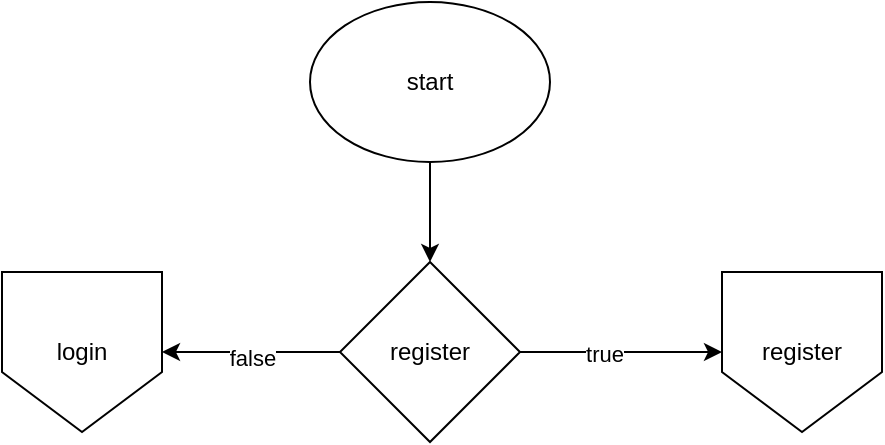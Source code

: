 <mxfile version="24.7.14" pages="4">
  <diagram name="Home" id="14ouls304oqn8meXeB7S">
    <mxGraphModel dx="946" dy="566" grid="1" gridSize="10" guides="1" tooltips="1" connect="1" arrows="1" fold="1" page="1" pageScale="1" pageWidth="827" pageHeight="1169" math="0" shadow="0">
      <root>
        <mxCell id="0" />
        <mxCell id="1" parent="0" />
        <mxCell id="mM7N1gJTT3vT-ZBSGrRl-6" value="" style="edgeStyle=orthogonalEdgeStyle;rounded=0;orthogonalLoop=1;jettySize=auto;html=1;" parent="1" source="mM7N1gJTT3vT-ZBSGrRl-1" target="mM7N1gJTT3vT-ZBSGrRl-4" edge="1">
          <mxGeometry relative="1" as="geometry" />
        </mxCell>
        <mxCell id="mM7N1gJTT3vT-ZBSGrRl-1" value="start" style="ellipse;whiteSpace=wrap;html=1;" parent="1" vertex="1">
          <mxGeometry x="354" y="30" width="120" height="80" as="geometry" />
        </mxCell>
        <mxCell id="mM7N1gJTT3vT-ZBSGrRl-13" value="" style="edgeStyle=orthogonalEdgeStyle;rounded=0;orthogonalLoop=1;jettySize=auto;html=1;" parent="1" source="mM7N1gJTT3vT-ZBSGrRl-4" target="mM7N1gJTT3vT-ZBSGrRl-7" edge="1">
          <mxGeometry relative="1" as="geometry" />
        </mxCell>
        <mxCell id="hh8kq7U29cbinEG50e-f-1" value="false" style="edgeLabel;html=1;align=center;verticalAlign=middle;resizable=0;points=[];" vertex="1" connectable="0" parent="mM7N1gJTT3vT-ZBSGrRl-13">
          <mxGeometry x="0.004" y="3" relative="1" as="geometry">
            <mxPoint as="offset" />
          </mxGeometry>
        </mxCell>
        <mxCell id="mM7N1gJTT3vT-ZBSGrRl-14" value="" style="edgeStyle=orthogonalEdgeStyle;rounded=0;orthogonalLoop=1;jettySize=auto;html=1;" parent="1" source="mM7N1gJTT3vT-ZBSGrRl-4" target="mM7N1gJTT3vT-ZBSGrRl-8" edge="1">
          <mxGeometry relative="1" as="geometry" />
        </mxCell>
        <mxCell id="hh8kq7U29cbinEG50e-f-2" value="true" style="edgeLabel;html=1;align=center;verticalAlign=middle;resizable=0;points=[];" vertex="1" connectable="0" parent="mM7N1gJTT3vT-ZBSGrRl-14">
          <mxGeometry x="-0.17" y="-1" relative="1" as="geometry">
            <mxPoint as="offset" />
          </mxGeometry>
        </mxCell>
        <mxCell id="mM7N1gJTT3vT-ZBSGrRl-4" value="register" style="rhombus;whiteSpace=wrap;html=1;" parent="1" vertex="1">
          <mxGeometry x="369" y="160" width="90" height="90" as="geometry" />
        </mxCell>
        <mxCell id="mM7N1gJTT3vT-ZBSGrRl-7" value="login" style="shape=offPageConnector;whiteSpace=wrap;html=1;" parent="1" vertex="1">
          <mxGeometry x="200" y="165" width="80" height="80" as="geometry" />
        </mxCell>
        <mxCell id="mM7N1gJTT3vT-ZBSGrRl-8" value="register" style="shape=offPageConnector;whiteSpace=wrap;html=1;" parent="1" vertex="1">
          <mxGeometry x="560" y="165" width="80" height="80" as="geometry" />
        </mxCell>
      </root>
    </mxGraphModel>
  </diagram>
  <diagram id="oDFjtYayFT5eq8xOY4nx" name="register">
    <mxGraphModel dx="1372" dy="820" grid="1" gridSize="10" guides="1" tooltips="1" connect="1" arrows="1" fold="1" page="1" pageScale="1" pageWidth="827" pageHeight="1169" math="0" shadow="0">
      <root>
        <mxCell id="0" />
        <mxCell id="1" parent="0" />
        <mxCell id="TjQZvMsEXXk0zm0HdSpj-4" value="" style="edgeStyle=orthogonalEdgeStyle;rounded=0;orthogonalLoop=1;jettySize=auto;html=1;" parent="1" source="TjQZvMsEXXk0zm0HdSpj-1" target="TjQZvMsEXXk0zm0HdSpj-2" edge="1">
          <mxGeometry relative="1" as="geometry" />
        </mxCell>
        <mxCell id="TjQZvMsEXXk0zm0HdSpj-1" value="home" style="shape=offPageConnector;whiteSpace=wrap;html=1;" parent="1" vertex="1">
          <mxGeometry x="374" y="40" width="80" height="80" as="geometry" />
        </mxCell>
        <mxCell id="TjQZvMsEXXk0zm0HdSpj-9" value="" style="edgeStyle=orthogonalEdgeStyle;rounded=0;orthogonalLoop=1;jettySize=auto;html=1;" parent="1" source="TjQZvMsEXXk0zm0HdSpj-2" target="TjQZvMsEXXk0zm0HdSpj-7" edge="1">
          <mxGeometry relative="1" as="geometry" />
        </mxCell>
        <mxCell id="TjQZvMsEXXk0zm0HdSpj-2" value="get data&lt;div&gt;username, email,&lt;/div&gt;&lt;div&gt;&lt;span style=&quot;background-color: initial;&quot;&gt;password, re-password&lt;/span&gt;&lt;/div&gt;" style="shape=parallelogram;perimeter=parallelogramPerimeter;whiteSpace=wrap;html=1;fixedSize=1;" parent="1" vertex="1">
          <mxGeometry x="328" y="160" width="171" height="60" as="geometry" />
        </mxCell>
        <mxCell id="OsTYlCVyohexOXfW73KU-2" value="" style="edgeStyle=orthogonalEdgeStyle;rounded=0;orthogonalLoop=1;jettySize=auto;html=1;" edge="1" parent="1" source="TjQZvMsEXXk0zm0HdSpj-5" target="OsTYlCVyohexOXfW73KU-1">
          <mxGeometry relative="1" as="geometry" />
        </mxCell>
        <mxCell id="TjQZvMsEXXk0zm0HdSpj-5" value="Create data&lt;div&gt;Set data in database&lt;/div&gt;" style="rounded=0;whiteSpace=wrap;html=1;" parent="1" vertex="1">
          <mxGeometry x="354" y="510" width="120" height="60" as="geometry" />
        </mxCell>
        <mxCell id="TjQZvMsEXXk0zm0HdSpj-10" value="" style="edgeStyle=orthogonalEdgeStyle;rounded=0;orthogonalLoop=1;jettySize=auto;html=1;" parent="1" source="TjQZvMsEXXk0zm0HdSpj-7" target="TjQZvMsEXXk0zm0HdSpj-8" edge="1">
          <mxGeometry relative="1" as="geometry" />
        </mxCell>
        <mxCell id="TjQZvMsEXXk0zm0HdSpj-18" value="true" style="edgeLabel;html=1;align=center;verticalAlign=middle;resizable=0;points=[];" parent="TjQZvMsEXXk0zm0HdSpj-10" vertex="1" connectable="0">
          <mxGeometry x="-0.514" y="3" relative="1" as="geometry">
            <mxPoint as="offset" />
          </mxGeometry>
        </mxCell>
        <mxCell id="TjQZvMsEXXk0zm0HdSpj-19" value="" style="edgeStyle=orthogonalEdgeStyle;rounded=0;orthogonalLoop=1;jettySize=auto;html=1;" parent="1" source="TjQZvMsEXXk0zm0HdSpj-7" target="TjQZvMsEXXk0zm0HdSpj-5" edge="1">
          <mxGeometry relative="1" as="geometry" />
        </mxCell>
        <mxCell id="TjQZvMsEXXk0zm0HdSpj-20" value="false" style="edgeLabel;html=1;align=center;verticalAlign=middle;resizable=0;points=[];" parent="TjQZvMsEXXk0zm0HdSpj-19" vertex="1" connectable="0">
          <mxGeometry x="-0.057" y="4" relative="1" as="geometry">
            <mxPoint as="offset" />
          </mxGeometry>
        </mxCell>
        <mxCell id="TjQZvMsEXXk0zm0HdSpj-7" value="if username is empty or&lt;div&gt;email is empty&amp;nbsp;&lt;span style=&quot;background-color: initial;&quot;&gt;or&lt;/span&gt;&lt;/div&gt;&lt;div&gt;&lt;span style=&quot;background-color: initial;&quot;&gt;password and re-password&lt;/span&gt;&lt;/div&gt;&lt;div&gt;&lt;span style=&quot;background-color: initial;&quot;&gt;is not matched&lt;br&gt;&lt;/span&gt;&lt;/div&gt;" style="rhombus;whiteSpace=wrap;html=1;" parent="1" vertex="1">
          <mxGeometry x="292" y="270" width="244" height="170" as="geometry" />
        </mxCell>
        <mxCell id="TjQZvMsEXXk0zm0HdSpj-17" value="" style="edgeStyle=orthogonalEdgeStyle;rounded=0;orthogonalLoop=1;jettySize=auto;html=1;" parent="1" source="TjQZvMsEXXk0zm0HdSpj-8" target="TjQZvMsEXXk0zm0HdSpj-2" edge="1">
          <mxGeometry relative="1" as="geometry" />
        </mxCell>
        <mxCell id="TjQZvMsEXXk0zm0HdSpj-8" value="alert user to check data" style="shape=display;whiteSpace=wrap;html=1;" parent="1" vertex="1">
          <mxGeometry x="100" y="157.5" width="180" height="65" as="geometry" />
        </mxCell>
        <mxCell id="OsTYlCVyohexOXfW73KU-1" value="login" style="shape=offPageConnector;whiteSpace=wrap;html=1;" vertex="1" parent="1">
          <mxGeometry x="374" y="600" width="80" height="80" as="geometry" />
        </mxCell>
      </root>
    </mxGraphModel>
  </diagram>
  <diagram id="6Ysj3Kcsd4LHna5A1Alk" name="login">
    <mxGraphModel dx="1372" dy="820" grid="1" gridSize="10" guides="1" tooltips="1" connect="1" arrows="1" fold="1" page="1" pageScale="1" pageWidth="827" pageHeight="1169" math="0" shadow="0">
      <root>
        <mxCell id="0" />
        <mxCell id="1" parent="0" />
        <mxCell id="lCOMRUSbNW63M5e8ykPP-4" value="" style="edgeStyle=orthogonalEdgeStyle;rounded=0;orthogonalLoop=1;jettySize=auto;html=1;" parent="1" source="-FCM_u_fR4y-08uGpL9j-2" target="lCOMRUSbNW63M5e8ykPP-2" edge="1">
          <mxGeometry relative="1" as="geometry" />
        </mxCell>
        <mxCell id="-FCM_u_fR4y-08uGpL9j-2" value="home" style="shape=offPageConnector;whiteSpace=wrap;html=1;" parent="1" vertex="1">
          <mxGeometry x="374" y="40" width="80" height="80" as="geometry" />
        </mxCell>
        <mxCell id="EGNvUChhHwNNpgVIsFBF-31" value="" style="edgeStyle=orthogonalEdgeStyle;rounded=0;orthogonalLoop=1;jettySize=auto;html=1;" parent="1" source="EGNvUChhHwNNpgVIsFBF-2" target="EGNvUChhHwNNpgVIsFBF-3" edge="1">
          <mxGeometry relative="1" as="geometry" />
        </mxCell>
        <mxCell id="EGNvUChhHwNNpgVIsFBF-34" value="false" style="edgeLabel;html=1;align=center;verticalAlign=middle;resizable=0;points=[];" parent="EGNvUChhHwNNpgVIsFBF-31" vertex="1" connectable="0">
          <mxGeometry x="-0.381" y="2" relative="1" as="geometry">
            <mxPoint as="offset" />
          </mxGeometry>
        </mxCell>
        <mxCell id="EGNvUChhHwNNpgVIsFBF-38" value="" style="edgeStyle=orthogonalEdgeStyle;rounded=0;orthogonalLoop=1;jettySize=auto;html=1;" parent="1" source="EGNvUChhHwNNpgVIsFBF-2" target="EGNvUChhHwNNpgVIsFBF-37" edge="1">
          <mxGeometry relative="1" as="geometry" />
        </mxCell>
        <mxCell id="EGNvUChhHwNNpgVIsFBF-39" value="true" style="edgeLabel;html=1;align=center;verticalAlign=middle;resizable=0;points=[];" parent="EGNvUChhHwNNpgVIsFBF-38" vertex="1" connectable="0">
          <mxGeometry x="0.111" y="1" relative="1" as="geometry">
            <mxPoint as="offset" />
          </mxGeometry>
        </mxCell>
        <mxCell id="EGNvUChhHwNNpgVIsFBF-2" value="&lt;br&gt;Have more&amp;nbsp;&lt;div&gt;than 5&amp;nbsp;&lt;/div&gt;&lt;div&gt;attempts&lt;br&gt;&lt;br&gt;&lt;/div&gt;" style="rhombus;whiteSpace=wrap;html=1;" parent="1" vertex="1">
          <mxGeometry x="335" y="360" width="157" height="112" as="geometry" />
        </mxCell>
        <mxCell id="EGNvUChhHwNNpgVIsFBF-32" value="" style="edgeStyle=orthogonalEdgeStyle;rounded=0;orthogonalLoop=1;jettySize=auto;html=1;" parent="1" source="EGNvUChhHwNNpgVIsFBF-3" target="EGNvUChhHwNNpgVIsFBF-4" edge="1">
          <mxGeometry relative="1" as="geometry" />
        </mxCell>
        <mxCell id="EGNvUChhHwNNpgVIsFBF-35" value="true" style="edgeLabel;html=1;align=center;verticalAlign=middle;resizable=0;points=[];" parent="EGNvUChhHwNNpgVIsFBF-32" vertex="1" connectable="0">
          <mxGeometry x="-0.145" y="-1" relative="1" as="geometry">
            <mxPoint as="offset" />
          </mxGeometry>
        </mxCell>
        <mxCell id="EGNvUChhHwNNpgVIsFBF-43" value="" style="edgeStyle=orthogonalEdgeStyle;rounded=0;orthogonalLoop=1;jettySize=auto;html=1;" parent="1" source="EGNvUChhHwNNpgVIsFBF-3" target="EGNvUChhHwNNpgVIsFBF-40" edge="1">
          <mxGeometry relative="1" as="geometry" />
        </mxCell>
        <mxCell id="1Jrs2Z_aNGUjOoK22Sqn-16" value="false" style="edgeLabel;html=1;align=center;verticalAlign=middle;resizable=0;points=[];" parent="EGNvUChhHwNNpgVIsFBF-43" vertex="1" connectable="0">
          <mxGeometry x="0.004" y="-1" relative="1" as="geometry">
            <mxPoint as="offset" />
          </mxGeometry>
        </mxCell>
        <mxCell id="EGNvUChhHwNNpgVIsFBF-3" value="&lt;div&gt;Does user id exit&lt;/div&gt;" style="rhombus;whiteSpace=wrap;html=1;" parent="1" vertex="1">
          <mxGeometry x="335" y="510" width="157" height="112" as="geometry" />
        </mxCell>
        <mxCell id="EGNvUChhHwNNpgVIsFBF-33" value="" style="edgeStyle=orthogonalEdgeStyle;rounded=0;orthogonalLoop=1;jettySize=auto;html=1;" parent="1" source="EGNvUChhHwNNpgVIsFBF-4" edge="1">
          <mxGeometry relative="1" as="geometry">
            <mxPoint x="414.0" y="850" as="targetPoint" />
          </mxGeometry>
        </mxCell>
        <mxCell id="EGNvUChhHwNNpgVIsFBF-36" value="true" style="edgeLabel;html=1;align=center;verticalAlign=middle;resizable=0;points=[];" parent="EGNvUChhHwNNpgVIsFBF-33" vertex="1" connectable="0">
          <mxGeometry x="-0.414" y="-2" relative="1" as="geometry">
            <mxPoint as="offset" />
          </mxGeometry>
        </mxCell>
        <mxCell id="EGNvUChhHwNNpgVIsFBF-44" value="" style="edgeStyle=orthogonalEdgeStyle;rounded=0;orthogonalLoop=1;jettySize=auto;html=1;" parent="1" source="EGNvUChhHwNNpgVIsFBF-4" target="EGNvUChhHwNNpgVIsFBF-41" edge="1">
          <mxGeometry relative="1" as="geometry" />
        </mxCell>
        <mxCell id="1Jrs2Z_aNGUjOoK22Sqn-17" value="false" style="edgeLabel;html=1;align=center;verticalAlign=middle;resizable=0;points=[];" parent="EGNvUChhHwNNpgVIsFBF-44" vertex="1" connectable="0">
          <mxGeometry x="0.057" y="-1" relative="1" as="geometry">
            <mxPoint as="offset" />
          </mxGeometry>
        </mxCell>
        <mxCell id="EGNvUChhHwNNpgVIsFBF-4" value="&lt;div&gt;Does password match&lt;/div&gt;&lt;div&gt;user id&lt;/div&gt;" style="rhombus;whiteSpace=wrap;html=1;" parent="1" vertex="1">
          <mxGeometry x="335.5" y="680" width="157" height="112" as="geometry" />
        </mxCell>
        <mxCell id="EGNvUChhHwNNpgVIsFBF-37" value="Lock account and Display alert" style="rounded=0;whiteSpace=wrap;html=1;" parent="1" vertex="1">
          <mxGeometry x="160" y="386" width="120" height="60" as="geometry" />
        </mxCell>
        <mxCell id="41LwwCZb1NcT4uNRcfcN-3" value="" style="edgeStyle=orthogonalEdgeStyle;rounded=0;orthogonalLoop=1;jettySize=auto;html=1;" parent="1" source="EGNvUChhHwNNpgVIsFBF-40" target="41LwwCZb1NcT4uNRcfcN-2" edge="1">
          <mxGeometry relative="1" as="geometry" />
        </mxCell>
        <mxCell id="EGNvUChhHwNNpgVIsFBF-40" value="Display error,&lt;div&gt;Give register link&lt;/div&gt;" style="rounded=0;whiteSpace=wrap;html=1;" parent="1" vertex="1">
          <mxGeometry x="160" y="536" width="120" height="60" as="geometry" />
        </mxCell>
        <mxCell id="1Jrs2Z_aNGUjOoK22Sqn-15" style="edgeStyle=orthogonalEdgeStyle;rounded=0;orthogonalLoop=1;jettySize=auto;html=1;entryX=0;entryY=0.5;entryDx=0;entryDy=0;" parent="1" source="EGNvUChhHwNNpgVIsFBF-41" target="lCOMRUSbNW63M5e8ykPP-2" edge="1">
          <mxGeometry relative="1" as="geometry">
            <Array as="points">
              <mxPoint x="110" y="736" />
              <mxPoint x="110" y="190" />
            </Array>
          </mxGeometry>
        </mxCell>
        <mxCell id="EGNvUChhHwNNpgVIsFBF-41" value="Display password&lt;div&gt;does not match&lt;br&gt;&lt;/div&gt;" style="rounded=0;whiteSpace=wrap;html=1;" parent="1" vertex="1">
          <mxGeometry x="160" y="706" width="120" height="60" as="geometry" />
        </mxCell>
        <mxCell id="wYheMnjjvryxDXabBCtx-2" value="" style="edgeStyle=orthogonalEdgeStyle;rounded=0;orthogonalLoop=1;jettySize=auto;html=1;" edge="1" parent="1" source="EGNvUChhHwNNpgVIsFBF-42" target="wYheMnjjvryxDXabBCtx-1">
          <mxGeometry relative="1" as="geometry" />
        </mxCell>
        <mxCell id="EGNvUChhHwNNpgVIsFBF-42" value="Grant access" style="ellipse;whiteSpace=wrap;html=1;" parent="1" vertex="1">
          <mxGeometry x="354" y="850" width="120" height="80" as="geometry" />
        </mxCell>
        <mxCell id="41LwwCZb1NcT4uNRcfcN-2" value="Register" style="shape=offPageConnector;whiteSpace=wrap;html=1;" parent="1" vertex="1">
          <mxGeometry x="190" y="460" width="60" height="52" as="geometry" />
        </mxCell>
        <mxCell id="1Jrs2Z_aNGUjOoK22Sqn-18" value="" style="edgeStyle=orthogonalEdgeStyle;rounded=0;orthogonalLoop=1;jettySize=auto;html=1;" parent="1" source="lCOMRUSbNW63M5e8ykPP-2" target="1Jrs2Z_aNGUjOoK22Sqn-1" edge="1">
          <mxGeometry relative="1" as="geometry" />
        </mxCell>
        <mxCell id="lCOMRUSbNW63M5e8ykPP-2" value="Get user id&lt;div&gt;and&lt;div&gt;password&lt;/div&gt;&lt;/div&gt;" style="shape=parallelogram;perimeter=parallelogramPerimeter;whiteSpace=wrap;html=1;fixedSize=1;" parent="1" vertex="1">
          <mxGeometry x="354" y="160" width="120" height="60" as="geometry" />
        </mxCell>
        <mxCell id="1Jrs2Z_aNGUjOoK22Sqn-19" value="" style="edgeStyle=orthogonalEdgeStyle;rounded=0;orthogonalLoop=1;jettySize=auto;html=1;" parent="1" source="1Jrs2Z_aNGUjOoK22Sqn-1" target="EGNvUChhHwNNpgVIsFBF-2" edge="1">
          <mxGeometry relative="1" as="geometry" />
        </mxCell>
        <mxCell id="1Jrs2Z_aNGUjOoK22Sqn-1" value="login" style="whiteSpace=wrap;html=1;aspect=fixed;" parent="1" vertex="1">
          <mxGeometry x="374" y="250" width="80" height="80" as="geometry" />
        </mxCell>
        <mxCell id="wYheMnjjvryxDXabBCtx-1" value="dashboard" style="shape=offPageConnector;whiteSpace=wrap;html=1;" vertex="1" parent="1">
          <mxGeometry x="530" y="850" width="80" height="80" as="geometry" />
        </mxCell>
      </root>
    </mxGraphModel>
  </diagram>
  <diagram id="Jla34UvgdhyZ7EVjhWDj" name="dashboard">
    <mxGraphModel dx="1372" dy="820" grid="1" gridSize="10" guides="1" tooltips="1" connect="1" arrows="1" fold="1" page="1" pageScale="1" pageWidth="827" pageHeight="1169" math="0" shadow="0">
      <root>
        <mxCell id="0" />
        <mxCell id="1" parent="0" />
        <mxCell id="9q34piGnxwVsBUwb4eok-3" value="" style="edgeStyle=orthogonalEdgeStyle;rounded=0;orthogonalLoop=1;jettySize=auto;html=1;" edge="1" parent="1" source="9q34piGnxwVsBUwb4eok-1" target="9q34piGnxwVsBUwb4eok-2">
          <mxGeometry relative="1" as="geometry" />
        </mxCell>
        <mxCell id="9q34piGnxwVsBUwb4eok-1" value="login" style="shape=offPageConnector;whiteSpace=wrap;html=1;" vertex="1" parent="1">
          <mxGeometry x="374" y="50" width="80" height="80" as="geometry" />
        </mxCell>
        <mxCell id="mw8AwSV7gZqeVGYfNYGR-2" value="" style="edgeStyle=orthogonalEdgeStyle;rounded=0;orthogonalLoop=1;jettySize=auto;html=1;" edge="1" parent="1" source="9q34piGnxwVsBUwb4eok-2" target="mw8AwSV7gZqeVGYfNYGR-1">
          <mxGeometry relative="1" as="geometry" />
        </mxCell>
        <mxCell id="9q34piGnxwVsBUwb4eok-2" value="dashboard" style="ellipse;whiteSpace=wrap;html=1;" vertex="1" parent="1">
          <mxGeometry x="354" y="160" width="120" height="80" as="geometry" />
        </mxCell>
        <mxCell id="mw8AwSV7gZqeVGYfNYGR-1" value="practice" style="rhombus;whiteSpace=wrap;html=1;" vertex="1" parent="1">
          <mxGeometry x="359" y="270" width="110" height="110" as="geometry" />
        </mxCell>
      </root>
    </mxGraphModel>
  </diagram>
</mxfile>
